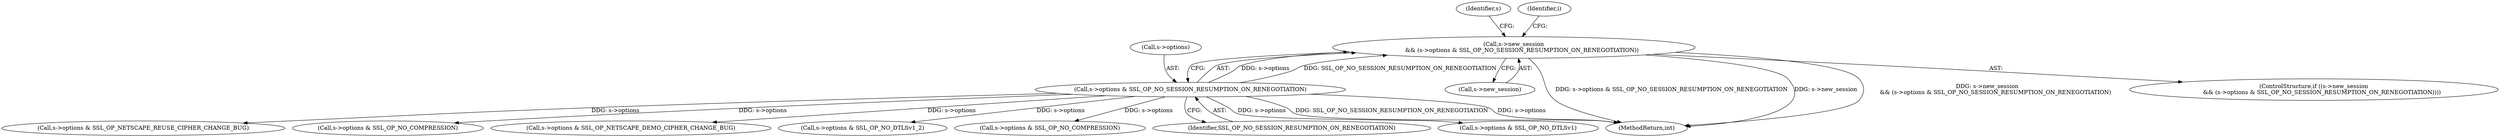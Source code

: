 digraph "0_openssl_a004e72b95835136d3f1ea90517f706c24c03da7@pointer" {
"1000439" [label="(Call,s->new_session\n         && (s->options & SSL_OP_NO_SESSION_RESUMPTION_ON_RENEGOTIATION))"];
"1000443" [label="(Call,s->options & SSL_OP_NO_SESSION_RESUMPTION_ON_RENEGOTIATION)"];
"1000447" [label="(Identifier,SSL_OP_NO_SESSION_RESUMPTION_ON_RENEGOTIATION)"];
"1000703" [label="(Call,s->options & SSL_OP_NO_DTLSv1)"];
"1000870" [label="(Call,s->options & SSL_OP_NETSCAPE_REUSE_CIPHER_CHANGE_BUG)"];
"1001290" [label="(Call,s->options & SSL_OP_NO_COMPRESSION)"];
"1001533" [label="(Call,s->options & SSL_OP_NETSCAPE_DEMO_CIPHER_CHANGE_BUG)"];
"1000443" [label="(Call,s->options & SSL_OP_NO_SESSION_RESUMPTION_ON_RENEGOTIATION)"];
"1000438" [label="(ControlStructure,if ((s->new_session\n         && (s->options & SSL_OP_NO_SESSION_RESUMPTION_ON_RENEGOTIATION))))"];
"1000444" [label="(Call,s->options)"];
"1000452" [label="(Identifier,s)"];
"1000458" [label="(Identifier,i)"];
"1000440" [label="(Call,s->new_session)"];
"1000439" [label="(Call,s->new_session\n         && (s->options & SSL_OP_NO_SESSION_RESUMPTION_ON_RENEGOTIATION))"];
"1000659" [label="(Call,s->options & SSL_OP_NO_DTLSv1_2)"];
"1001183" [label="(Call,s->options & SSL_OP_NO_COMPRESSION)"];
"1001694" [label="(MethodReturn,int)"];
"1000439" -> "1000438"  [label="AST: "];
"1000439" -> "1000440"  [label="CFG: "];
"1000439" -> "1000443"  [label="CFG: "];
"1000440" -> "1000439"  [label="AST: "];
"1000443" -> "1000439"  [label="AST: "];
"1000452" -> "1000439"  [label="CFG: "];
"1000458" -> "1000439"  [label="CFG: "];
"1000439" -> "1001694"  [label="DDG: s->options & SSL_OP_NO_SESSION_RESUMPTION_ON_RENEGOTIATION"];
"1000439" -> "1001694"  [label="DDG: s->new_session"];
"1000439" -> "1001694"  [label="DDG: s->new_session\n         && (s->options & SSL_OP_NO_SESSION_RESUMPTION_ON_RENEGOTIATION)"];
"1000443" -> "1000439"  [label="DDG: s->options"];
"1000443" -> "1000439"  [label="DDG: SSL_OP_NO_SESSION_RESUMPTION_ON_RENEGOTIATION"];
"1000443" -> "1000447"  [label="CFG: "];
"1000444" -> "1000443"  [label="AST: "];
"1000447" -> "1000443"  [label="AST: "];
"1000443" -> "1001694"  [label="DDG: SSL_OP_NO_SESSION_RESUMPTION_ON_RENEGOTIATION"];
"1000443" -> "1001694"  [label="DDG: s->options"];
"1000443" -> "1000659"  [label="DDG: s->options"];
"1000443" -> "1000703"  [label="DDG: s->options"];
"1000443" -> "1000870"  [label="DDG: s->options"];
"1000443" -> "1001183"  [label="DDG: s->options"];
"1000443" -> "1001290"  [label="DDG: s->options"];
"1000443" -> "1001533"  [label="DDG: s->options"];
}
